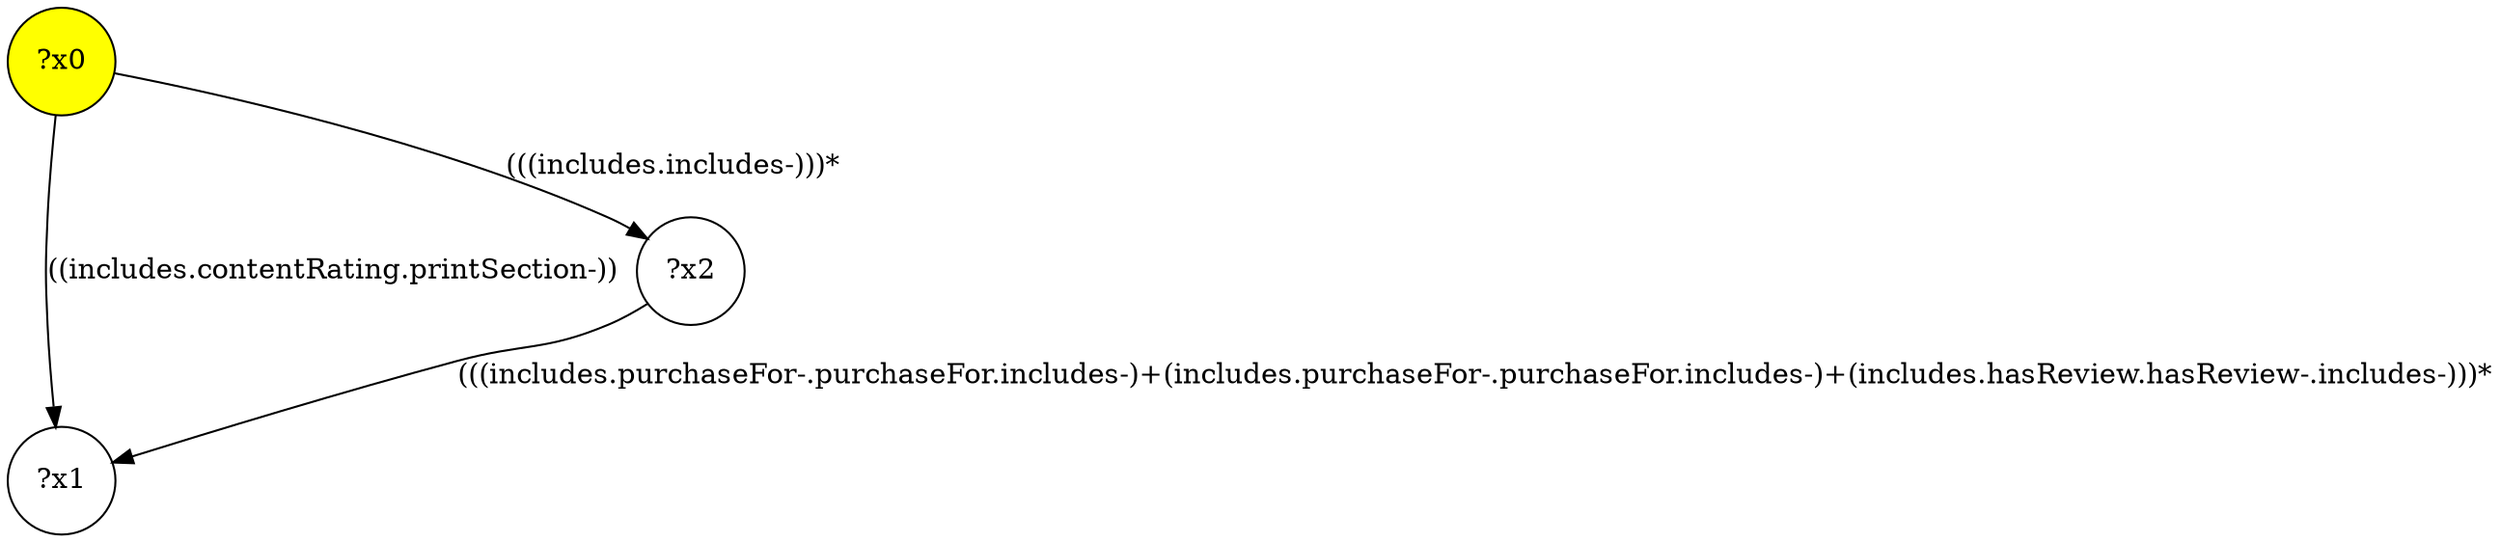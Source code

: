 digraph g {
	x0 [fillcolor="yellow", style="filled," shape=circle, label="?x0"];
	x1 [shape=circle, label="?x1"];
	x0 -> x1 [label="((includes.contentRating.printSection-))"];
	x2 [shape=circle, label="?x2"];
	x0 -> x2 [label="(((includes.includes-)))*"];
	x2 -> x1 [label="(((includes.purchaseFor-.purchaseFor.includes-)+(includes.purchaseFor-.purchaseFor.includes-)+(includes.hasReview.hasReview-.includes-)))*"];
}
